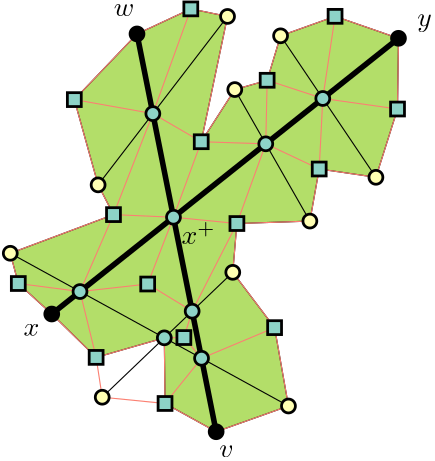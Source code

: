 <?xml version="1.0"?>
<!DOCTYPE ipe SYSTEM "ipe.dtd">
<ipe version="70206" creator="Ipe 7.2.7">
<info created="D:20190502091736" modified="D:20190502091736"/>
<ipestyle name="basic">
<symbol name="arrow/arc(spx)">
<path stroke="sym-stroke" fill="sym-stroke" pen="sym-pen">
0 0 m
-1 0.333 l
-1 -0.333 l
h
</path>
</symbol>
<symbol name="arrow/farc(spx)">
<path stroke="sym-stroke" fill="white" pen="sym-pen">
0 0 m
-1 0.333 l
-1 -0.333 l
h
</path>
</symbol>
<symbol name="arrow/ptarc(spx)">
<path stroke="sym-stroke" fill="sym-stroke" pen="sym-pen">
0 0 m
-1 0.333 l
-0.8 0 l
-1 -0.333 l
h
</path>
</symbol>
<symbol name="arrow/fptarc(spx)">
<path stroke="sym-stroke" fill="white" pen="sym-pen">
0 0 m
-1 0.333 l
-0.8 0 l
-1 -0.333 l
h
</path>
</symbol>
<symbol name="mark/circle(sx)" transformations="translations">
<path fill="sym-stroke">
0.6 0 0 0.6 0 0 e
0.4 0 0 0.4 0 0 e
</path>
</symbol>
<symbol name="mark/disk(sx)" transformations="translations">
<path fill="sym-stroke">
0.6 0 0 0.6 0 0 e
</path>
</symbol>
<symbol name="mark/fdisk(sfx)" transformations="translations">
<group>
<path fill="sym-fill">
0.5 0 0 0.5 0 0 e
</path>
<path fill="sym-stroke" fillrule="eofill">
0.6 0 0 0.6 0 0 e
0.4 0 0 0.4 0 0 e
</path>
</group>
</symbol>
<symbol name="mark/box(sx)" transformations="translations">
<path fill="sym-stroke" fillrule="eofill">
-0.6 -0.6 m
0.6 -0.6 l
0.6 0.6 l
-0.6 0.6 l
h
-0.4 -0.4 m
0.4 -0.4 l
0.4 0.4 l
-0.4 0.4 l
h
</path>
</symbol>
<symbol name="mark/square(sx)" transformations="translations">
<path fill="sym-stroke">
-0.6 -0.6 m
0.6 -0.6 l
0.6 0.6 l
-0.6 0.6 l
h
</path>
</symbol>
<symbol name="mark/fsquare(sfx)" transformations="translations">
<group>
<path fill="sym-fill">
-0.5 -0.5 m
0.5 -0.5 l
0.5 0.5 l
-0.5 0.5 l
h
</path>
<path fill="sym-stroke" fillrule="eofill">
-0.6 -0.6 m
0.6 -0.6 l
0.6 0.6 l
-0.6 0.6 l
h
-0.4 -0.4 m
0.4 -0.4 l
0.4 0.4 l
-0.4 0.4 l
h
</path>
</group>
</symbol>
<symbol name="mark/cross(sx)" transformations="translations">
<group>
<path fill="sym-stroke">
-0.43 -0.57 m
0.57 0.43 l
0.43 0.57 l
-0.57 -0.43 l
h
</path>
<path fill="sym-stroke">
-0.43 0.57 m
0.57 -0.43 l
0.43 -0.57 l
-0.57 0.43 l
h
</path>
</group>
</symbol>
<symbol name="arrow/fnormal(spx)">
<path stroke="sym-stroke" fill="white" pen="sym-pen">
0 0 m
-1 0.333 l
-1 -0.333 l
h
</path>
</symbol>
<symbol name="arrow/pointed(spx)">
<path stroke="sym-stroke" fill="sym-stroke" pen="sym-pen">
0 0 m
-1 0.333 l
-0.8 0 l
-1 -0.333 l
h
</path>
</symbol>
<symbol name="arrow/fpointed(spx)">
<path stroke="sym-stroke" fill="white" pen="sym-pen">
0 0 m
-1 0.333 l
-0.8 0 l
-1 -0.333 l
h
</path>
</symbol>
<symbol name="arrow/linear(spx)">
<path stroke="sym-stroke" pen="sym-pen">
-1 0.333 m
0 0 l
-1 -0.333 l
</path>
</symbol>
<symbol name="arrow/fdouble(spx)">
<path stroke="sym-stroke" fill="white" pen="sym-pen">
0 0 m
-1 0.333 l
-1 -0.333 l
h
-1 0 m
-2 0.333 l
-2 -0.333 l
h
</path>
</symbol>
<symbol name="arrow/double(spx)">
<path stroke="sym-stroke" fill="sym-stroke" pen="sym-pen">
0 0 m
-1 0.333 l
-1 -0.333 l
h
-1 0 m
-2 0.333 l
-2 -0.333 l
h
</path>
</symbol>
<pen name="heavier" value="0.8"/>
<pen name="fat" value="1.2"/>
<pen name="ultrafat" value="2"/>
<symbolsize name="large" value="5"/>
<symbolsize name="small" value="2"/>
<symbolsize name="tiny" value="1.1"/>
<arrowsize name="large" value="10"/>
<arrowsize name="small" value="5"/>
<arrowsize name="tiny" value="3"/>
<color name="red" value="1 0 0"/>
<color name="green" value="0 1 0"/>
<color name="blue" value="0 0 1"/>
<color name="yellow" value="1 1 0"/>
<color name="orange" value="1 0.647 0"/>
<color name="gold" value="1 0.843 0"/>
<color name="purple" value="0.627 0.125 0.941"/>
<color name="gray" value="0.745"/>
<color name="brown" value="0.647 0.165 0.165"/>
<color name="navy" value="0 0 0.502"/>
<color name="pink" value="1 0.753 0.796"/>
<color name="seagreen" value="0.18 0.545 0.341"/>
<color name="turquoise" value="0.251 0.878 0.816"/>
<color name="violet" value="0.933 0.51 0.933"/>
<color name="darkblue" value="0 0 0.545"/>
<color name="darkcyan" value="0 0.545 0.545"/>
<color name="darkgray" value="0.663"/>
<color name="darkgreen" value="0 0.392 0"/>
<color name="darkmagenta" value="0.545 0 0.545"/>
<color name="darkorange" value="1 0.549 0"/>
<color name="darkred" value="0.545 0 0"/>
<color name="lightblue" value="0.678 0.847 0.902"/>
<color name="lightcyan" value="0.878 1 1"/>
<color name="lightgray" value="0.827"/>
<color name="lightgreen" value="0.565 0.933 0.565"/>
<color name="lightyellow" value="1 1 0.878"/>
<dashstyle name="dashed" value="[4] 0"/>
<dashstyle name="dotted" value="[1 3] 0"/>
<dashstyle name="dash dotted" value="[4 2 1 2] 0"/>
<dashstyle name="dash dot dotted" value="[4 2 1 2 1 2] 0"/>
<textsize name="large" value="\large"/>
<textsize name="Large" value="\Large"/>
<textsize name="LARGE" value="\LARGE"/>
<textsize name="huge" value="\huge"/>
<textsize name="Huge" value="\Huge"/>
<textsize name="small" value="\small"/>
<textsize name="footnote" value="\footnotesize"/>
<textsize name="tiny" value="\tiny"/>
<textstyle name="center" begin="\begin{center}" end="\end{center}"/>
<textstyle name="itemize" begin="\begin{itemize}" end="\end{itemize}"/>
<textstyle name="item" begin="\begin{itemize}\item{}" end="\end{itemize}"/>
<gridsize name="4 pts" value="4"/>
<gridsize name="8 pts (~3 mm)" value="8"/>
<gridsize name="16 pts (~6 mm)" value="16"/>
<gridsize name="32 pts (~12 mm)" value="32"/>
<gridsize name="10 pts (~3.5 mm)" value="10"/>
<gridsize name="20 pts (~7 mm)" value="20"/>
<gridsize name="14 pts (~5 mm)" value="14"/>
<gridsize name="28 pts (~10 mm)" value="28"/>
<gridsize name="56 pts (~20 mm)" value="56"/>
<anglesize name="90 deg" value="90"/>
<anglesize name="60 deg" value="60"/>
<anglesize name="45 deg" value="45"/>
<anglesize name="30 deg" value="30"/>
<anglesize name="22.5 deg" value="22.5"/>
<opacity name="10%" value="0.1"/>
<opacity name="30%" value="0.3"/>
<opacity name="50%" value="0.5"/>
<opacity name="75%" value="0.75"/>
<tiling name="falling" angle="-60" step="4" width="1"/>
<tiling name="rising" angle="30" step="4" width="1"/>
</ipestyle>
<ipestyle name="brew">
<color name="aliceblue" value="0.941 0.973 1"/>
<color name="brew1" value="0.552 0.827 0.78"/>
<color name="brew2" value="1 1 0.701"/>
<color name="brew3" value="0.745 0.729 0.854"/>
<color name="brew4" value="0.984 0.501 0.447"/>
<color name="brew5" value="0.501 0.694 0.827"/>
<color name="brew6" value="0.992 0.705 0.384"/>
<color name="brew7" value="0.701 0.87 0.411"/>
<color name="brew8" value="0.988 0.803 0.898"/>
</ipestyle>
<page>
<layer name="alpha"/>
<layer name="steiner-edges"/>
<layer name="steiner-vertices"/>
<layer name="other-vertices"/>
<layer name="boundary-cycle"/>
<view layers="alpha steiner-edges steiner-vertices other-vertices boundary-cycle" active="boundary-cycle"/>
<path layer="boundary-cycle" stroke="black" fill="brew7" cap="1">
204.745 617.876 m
230.774 627.145 l
225.783 655.353 l
210.732 675.266 l
212.22 692.83 l
238.489 693.716 l
241.845 712.46 l
262.261 709.475 l
270.042 734.054 l
270.381 759.519 l
247.556 767.426 l
227.933 760.409 l
223.107 744.405 l
211.453 741.06 l
199.371 722.276 l
208.843 767.388 l
195.624 770.103 l
176.252 761.089 l
153.685 737.445 l
162.252 706.75 l
167.784 696.042 l
130.631 682.126 l
133.519 671.236 l
145.564 660.257 l
161.538 644.645 l
186.08 651.683 l
186.344 628.049 l
h
</path>
<path layer="steiner-edges" stroke="brew4" cap="1">
199.371 722.276 m
208.843 767.388 l
</path>
<path stroke="brew4" cap="1">
180.098 671.057 m
189.381 695.102 l
</path>
<path stroke="brew4" cap="1">
180.098 671.057 m
155.734 668.344 l
</path>
<path stroke="brew4" cap="1">
180.098 671.057 m
196.11 661.278 l
</path>
<path stroke="brew4" cap="1">
212.22 692.83 m
189.381 695.102 l
</path>
<path stroke="brew4" cap="1">
212.22 692.83 m
196.11 661.278 l
</path>
<path stroke="brew4" cap="1">
212.22 692.83 m
222.608 721.527 l
</path>
<path stroke="brew4" cap="1">
212.22 692.83 m
238.489 693.716 l
</path>
<path stroke="brew4" cap="1">
241.845 712.46 m
238.489 693.716 l
</path>
<path stroke="brew4" cap="1">
241.845 712.46 m
222.608 721.527 l
</path>
<path stroke="brew4" cap="1">
241.845 712.46 m
243.136 737.852 l
</path>
<path stroke="brew4" cap="1">
241.845 712.46 m
262.261 709.475 l
</path>
<path stroke="brew4" cap="1">
243.136 737.852 m
270.042 734.054 l
</path>
<path stroke="brew4" cap="1">
270.042 734.054 m
262.261 709.475 l
</path>
<path stroke="brew4" cap="1">
270.042 734.054 m
270.381 759.519 l
</path>
<path stroke="brew4" cap="1">
223.107 744.405 m
243.136 737.852 l
</path>
<path stroke="brew4" cap="1">
223.107 744.405 m
222.608 721.527 l
</path>
<path stroke="brew4" cap="1">
223.107 744.405 m
211.453 741.06 l
211.453 741.06 l
</path>
<path stroke="brew4" cap="1">
211.453 741.06 m
199.371 722.276 l
</path>
<path stroke="brew4" cap="1">
199.371 722.276 m
189.381 695.102 l
</path>
<path stroke="brew4" cap="1">
199.371 722.276 m
222.608 721.527 l
</path>
<path stroke="brew4" cap="1">
199.371 722.276 m
181.96 732.4 l
</path>
<path stroke="brew4" cap="1">
181.96 732.4 m
167.784 696.042 l
</path>
<path stroke="brew4" cap="1">
167.784 696.042 m
189.381 695.102 l
</path>
<path stroke="brew4" cap="1">
181.96 732.4 m
195.624 770.103 l
</path>
<path stroke="brew4" cap="1">
195.624 770.103 m
176.252 761.089 l
</path>
<path stroke="brew4" cap="1">
195.624 770.103 m
208.843 767.388 l
</path>
<path stroke="brew4" cap="1">
181.96 732.4 m
153.685 737.445 l
</path>
<path stroke="brew4" cap="1">
153.685 737.445 m
176.252 761.089 l
</path>
<path stroke="brew4" cap="1">
167.784 696.042 m
162.252 706.75 l
</path>
<path stroke="brew4" cap="1">
162.252 706.75 m
153.685 737.445 l
</path>
<path stroke="brew4" cap="1">
155.734 668.344 m
161.538 644.645 l
</path>
<path stroke="brew4" cap="1">
161.538 644.645 m
145.564 660.257 l
</path>
<path stroke="brew4" cap="1">
145.564 660.257 m
133.519 671.236 l
</path>
<path stroke="brew4" cap="1">
133.519 671.236 m
155.734 668.344 l
</path>
<path stroke="brew4" cap="1">
155.734 668.344 m
167.784 696.042 l
</path>
<path stroke="brew4" cap="1">
167.784 696.042 m
130.631 682.126 l
</path>
<path stroke="brew4" cap="1">
130.631 682.126 m
133.519 671.236 l
</path>
<path stroke="brew4" cap="1">
212.22 692.83 m
210.732 675.266 l
</path>
<path stroke="brew4" cap="1">
210.732 675.266 m
225.783 655.353 l
</path>
<path stroke="brew4" cap="1">
193.125 651.784 m
196.11 661.278 l
</path>
<path stroke="brew4" cap="1">
193.125 651.784 m
199.483 644.325 l
</path>
<path stroke="brew4" cap="1">
193.125 651.784 m
186.08 651.683 l
</path>
<path stroke="brew4" cap="1">
186.344 628.049 m
186.08 651.683 l
</path>
<path stroke="brew4" cap="1">
186.344 628.049 m
199.483 644.325 l
</path>
<path stroke="brew4" cap="1">
186.344 628.049 m
163.733 630.304 l
</path>
<path stroke="brew4" cap="1">
161.538 644.645 m
163.733 630.304 l
</path>
<path stroke="brew4" cap="1">
161.538 644.645 m
186.08 651.683 l
</path>
<path stroke="brew4" cap="1">
199.483 644.325 m
225.783 655.353 l
</path>
<path stroke="brew4" cap="1">
225.783 655.353 m
230.774 627.145 l
</path>
<path stroke="brew4" cap="1">
230.774 627.145 m
204.745 617.876 l
</path>
<path stroke="brew4" cap="1">
186.344 628.049 m
204.745 617.876 l
</path>
<path stroke="brew4" cap="1">
223.107 744.405 m
227.933 760.409 l
</path>
<path stroke="brew4" cap="1">
227.933 760.409 m
247.556 767.426 l
</path>
<path stroke="brew4" cap="1">
247.556 767.426 m
243.136 737.852 l
</path>
<path stroke="brew4" cap="1">
247.556 767.426 m
270.381 759.519 l
</path>
<use layer="steiner-vertices" name="mark/fsquare(sfx)" pos="195.624 770.103" size="large" stroke="black" fill="brew1"/>
<path layer="alpha" matrix="2 0 0 2 -189.381 -695.102" stroke="black" pen="ultrafat" cap="1">
197.063 656.489 m
182.816 728.096 l
</path>
<path matrix="2 0 0 2 -189.381 -695.102" stroke="black" pen="ultrafat" cap="1">
167.472 677.679 m
229.881 727.31 l
</path>
<use matrix="2 0 0 2 -189.381 -695.102" name="mark/disk(sx)" pos="182.816 728.096" size="large" stroke="black"/>
<use matrix="2 0 0 2 -189.381 -695.102" name="mark/disk(sx)" pos="197.063 656.489" size="large" stroke="black"/>
<use matrix="2 0 0 2 -189.381 -695.102" name="mark/disk(sx)" pos="167.472 677.679" size="large" stroke="black"/>
<use matrix="2 0 0 2 -189.381 -695.102" name="mark/disk(sx)" pos="229.881 727.31" size="large" stroke="black"/>
<text matrix="1 0 0 1 9 6" transformations="translations" pos="132.092 650.713" stroke="black" type="label" width="5.694" height="4.289" depth="0" halign="right" valign="top" style="math">x</text>
<text transformations="translations" pos="277.18 763.857" stroke="black" type="label" width="5.242" height="4.297" depth="1.93" valign="baseline" style="math">y</text>
<text matrix="1 0 0 1 -4 6" transformations="translations" pos="209.9 606.99" stroke="black" type="label" width="5.187" height="4.289" depth="0" valign="top" style="math">v</text>
<text matrix="1 0 0 1 -3 -4" transformations="translations" pos="178.313 771.531" stroke="black" type="label" width="7.401" height="4.289" depth="0" halign="right" valign="baseline" style="math">w</text>
<path stroke="black" cap="1">
227.933 760.409 m
262.261 709.475 l
</path>
<use name="mark/fdisk(sfx)" pos="189.381 695.102" size="large" stroke="black" fill="brew1"/>
<use name="mark/fdisk(sfx)" pos="243.136 737.852" size="large" stroke="black" fill="brew1"/>
<use layer="steiner-vertices" name="mark/fsquare(sfx)" pos="167.784 696.042" size="large" stroke="black" fill="brew1"/>
<use name="mark/fsquare(sfx)" pos="199.371 722.276" size="large" stroke="black" fill="brew1"/>
<use name="mark/fsquare(sfx)" pos="223.107 744.405" size="large" stroke="black" fill="brew1"/>
<use name="mark/fsquare(sfx)" pos="270.042 734.054" size="large" stroke="black" fill="brew1"/>
<use name="mark/fsquare(sfx)" pos="247.556 767.426" size="large" stroke="black" fill="brew1"/>
<use name="mark/fsquare(sfx)" pos="212.22 692.83" size="large" stroke="black" fill="brew1"/>
<use name="mark/fsquare(sfx)" pos="180.098 671.057" size="large" stroke="black" fill="brew1"/>
<use name="mark/fsquare(sfx)" pos="241.845 712.46" size="large" stroke="black" fill="brew1"/>
<use name="mark/fsquare(sfx)" pos="153.685 737.445" size="large" stroke="black" fill="brew1"/>
<use name="mark/fsquare(sfx)" pos="133.519 671.236" size="large" stroke="black" fill="brew1"/>
<use name="mark/fsquare(sfx)" pos="161.538 644.645" size="large" stroke="black" fill="brew1"/>
<use name="mark/fsquare(sfx)" pos="193.125 651.784" size="large" stroke="black" fill="brew1"/>
<use name="mark/fsquare(sfx)" pos="186.344 628.049" size="large" stroke="black" fill="brew1"/>
<use name="mark/fsquare(sfx)" pos="225.783 655.353" size="large" stroke="black" fill="brew1"/>
<text layer="alpha" matrix="1 0 0 1 -3 5" transformations="translations" pos="195.267 688.368" stroke="black" type="label" width="12.308" height="7.933" depth="0" valign="top" style="math">x^+</text>
<use layer="other-vertices" name="mark/fdisk(sfx)" pos="227.933 760.409" size="large" stroke="black" fill="brew2"/>
<use name="mark/fdisk(sfx)" pos="262.261 709.475" size="large" stroke="black" fill="brew2"/>
<path layer="alpha" stroke="black" fill="brew3" cap="1">
162.252 706.75 m
208.843 767.388 l
</path>
<use layer="other-vertices" name="mark/fdisk(sfx)" pos="162.252 706.75" size="large" stroke="black" fill="brew2"/>
<use layer="alpha" name="mark/fdisk(sfx)" pos="181.96 732.4" size="large" stroke="black" fill="brew1"/>
<use layer="other-vertices" name="mark/fdisk(sfx)" pos="208.843 767.388" size="large" stroke="black" fill="brew2"/>
<path layer="alpha" stroke="black" fill="brew3" cap="1">
130.631 682.126 m
230.774 627.145 l
</path>
<use layer="other-vertices" name="mark/fdisk(sfx)" pos="130.631 682.126" size="large" stroke="black" fill="brew2"/>
<use name="mark/fdisk(sfx)" pos="230.774 627.145" size="large" stroke="black" fill="brew2"/>
<use layer="alpha" name="mark/fdisk(sfx)" pos="155.734 668.344" size="large" stroke="black" fill="brew1"/>
<use matrix="1 0 0 1 43.7489 -24.0189" name="mark/fdisk(sfx)" pos="155.734 668.344" size="large" stroke="black" fill="brew1"/>
<path stroke="black" fill="brew3" cap="1">
163.733 630.304 m
210.732 675.266 l
</path>
<use layer="other-vertices" name="mark/fdisk(sfx)" pos="163.733 630.304" size="large" stroke="black" fill="brew2"/>
<use layer="alpha" matrix="1 0 0 1 30.3464 -16.6607" name="mark/fdisk(sfx)" pos="155.734 668.344" size="large" stroke="black" fill="brew1"/>
<use name="mark/fdisk(sfx)" pos="196.11 661.278" size="large" stroke="black" fill="brew1"/>
<use layer="other-vertices" name="mark/fdisk(sfx)" pos="210.732 675.266" size="large" stroke="black" fill="brew2"/>
<path layer="alpha" stroke="black" fill="brew3" cap="1">
211.453 741.06 m
238.489 693.716 l
</path>
<use layer="other-vertices" name="mark/fdisk(sfx)" pos="211.453 741.06" size="large" stroke="black" fill="brew2"/>
<use name="mark/fdisk(sfx)" pos="238.489 693.716" size="large" stroke="black" fill="brew2"/>
<use layer="alpha" name="mark/fdisk(sfx)" pos="222.608 721.527" size="large" stroke="black" fill="brew1"/>
</page>
</ipe>
